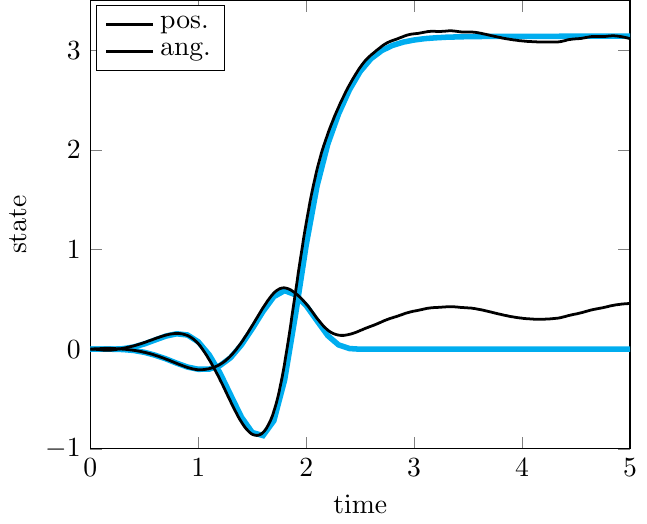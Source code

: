 \documentclass[tikz]{standalone}
\usepackage{pgfplots}
\pgfplotsset{compat=newest}
\pgfplotsset{every axis legend/.append style={%
cells={anchor=west}}
}
\usetikzlibrary{arrows}
\tikzset{>=stealth'}

\begin{document}
\begin{tikzpicture}[]
\begin{axis}[
  legend style = {{at={(0.01,0.99)},anchor=north west}},
  ylabel = {state},
  xmin = {0.0},
  xmax = {5.0},
  axis equal image = {false},
  ymax = {3.5},
  xlabel = {time},
  hide axis = {false},
  ymin = {-1}
]

\addplot+[
  mark = {none},
  color=cyan, line width=2pt
] coordinates {
  (0.0, 0.0)
  (0.1, 1.672e-10)
  (0.2, 1.159e-10)
  (0.3, -0.003)
  (0.4, -0.012)
  (0.5, -0.031)
  (0.6, -0.06)
  (0.7, -0.097)
  (0.8, -0.14)
  (0.9, -0.179)
  (1.0, -0.201)
  (1.1, -0.2)
  (1.2, -0.165)
  (1.3, -0.084)
  (1.4, 0.044)
  (1.5, 0.206)
  (1.6, 0.38)
  (1.7, 0.528)
  (1.8, 0.589)
  (1.9, 0.546)
  (2.0, 0.437)
  (2.1, 0.285)
  (2.2, 0.136)
  (2.3, 0.043)
  (2.4, 0.007)
  (2.5, -6.82e-6)
  (2.6, -6.819e-6)
  (2.7, -6.819e-6)
  (2.8, -6.818e-6)
  (2.9, -6.818e-6)
  (3.0, -6.817e-6)
  (3.1, -6.817e-6)
  (3.2, -6.817e-6)
  (3.3, -6.816e-6)
  (3.4, -6.816e-6)
  (3.5, -6.816e-6)
  (3.6, -6.815e-6)
  (3.7, -6.815e-6)
  (3.8, -6.814e-6)
  (3.9, -6.814e-6)
  (4.0, -6.813e-6)
  (4.1, -6.812e-6)
  (4.2, -6.811e-6)
  (4.3, -6.81e-6)
  (4.4, -6.809e-6)
  (4.5, -6.808e-6)
  (4.6, -6.807e-6)
  (4.7, -6.806e-6)
  (4.8, -6.805e-6)
  (4.9, -3.402e-6)
  (5.0, 0.0)
};

\addplot+[
  mark = {none},
  color=cyan, line width=2pt
] coordinates {
  (0.0, 0.0)
  (0.1, -3.188e-10)
  (0.2, -1.614e-10)
  (0.3, 0.005)
  (0.4, 0.022)
  (0.5, 0.053)
  (0.6, 0.093)
  (0.7, 0.132)
  (0.8, 0.155)
  (0.9, 0.143)
  (1.0, 0.074)
  (1.1, -0.055)
  (1.2, -0.236)
  (1.3, -0.46)
  (1.4, -0.682)
  (1.5, -0.836)
  (1.6, -0.867)
  (1.7, -0.718)
  (1.8, -0.308)
  (1.9, 0.342)
  (2.0, 1.048)
  (2.1, 1.638)
  (2.2, 2.06)
  (2.3, 2.363)
  (2.4, 2.603)
  (2.5, 2.788)
  (2.6, 2.916)
  (2.7, 2.998)
  (2.8, 3.05)
  (2.9, 3.083)
  (3.0, 3.104)
  (3.1, 3.118)
  (3.2, 3.126)
  (3.3, 3.132)
  (3.4, 3.135)
  (3.5, 3.138)
  (3.6, 3.139)
  (3.7, 3.14)
  (3.8, 3.141)
  (3.9, 3.141)
  (4.0, 3.141)
  (4.1, 3.141)
  (4.2, 3.141)
  (4.3, 3.141)
  (4.4, 3.142)
  (4.5, 3.142)
  (4.6, 3.142)
  (4.7, 3.142)
  (4.8, 3.142)
  (4.9, 3.142)
  (5.0, 3.142)
};

\addplot+[
  mark = {none},
  color=black, line width=1pt
] coordinates {
  (0.0, 0.003)
  (0.01, 0.003)
  (0.02, 0.003)
  (0.029, 0.003)
  (0.039, 0.004)
  (0.049, 0.004)
  (0.059, 0.004)
  (0.069, 0.005)
  (0.079, 0.005)
  (0.088, 0.006)
  (0.098, 0.006)
  (0.108, 0.007)
  (0.118, 0.008)
  (0.128, 0.009)
  (0.138, 0.009)
  (0.147, 0.009)
  (0.157, 0.009)
  (0.167, 0.009)
  (0.177, 0.009)
  (0.187, 0.009)
  (0.196, 0.008)
  (0.206, 0.008)
  (0.216, 0.007)
  (0.226, 0.007)
  (0.236, 0.006)
  (0.246, 0.005)
  (0.255, 0.005)
  (0.265, 0.004)
  (0.275, 0.003)
  (0.285, 0.002)
  (0.295, 0.001)
  (0.305, 0.001)
  (0.314, -0.0)
  (0.324, -0.001)
  (0.334, -0.002)
  (0.344, -0.003)
  (0.354, -0.005)
  (0.363, -0.006)
  (0.373, -0.007)
  (0.383, -0.008)
  (0.393, -0.01)
  (0.403, -0.011)
  (0.413, -0.013)
  (0.422, -0.014)
  (0.432, -0.016)
  (0.442, -0.018)
  (0.452, -0.02)
  (0.462, -0.022)
  (0.472, -0.024)
  (0.481, -0.026)
  (0.491, -0.029)
  (0.501, -0.031)
  (0.511, -0.033)
  (0.521, -0.036)
  (0.53, -0.039)
  (0.54, -0.041)
  (0.55, -0.044)
  (0.56, -0.047)
  (0.57, -0.05)
  (0.58, -0.053)
  (0.589, -0.057)
  (0.599, -0.06)
  (0.609, -0.064)
  (0.619, -0.067)
  (0.629, -0.071)
  (0.639, -0.074)
  (0.648, -0.078)
  (0.658, -0.082)
  (0.668, -0.086)
  (0.678, -0.089)
  (0.688, -0.094)
  (0.697, -0.098)
  (0.707, -0.102)
  (0.717, -0.106)
  (0.727, -0.11)
  (0.737, -0.114)
  (0.747, -0.119)
  (0.756, -0.123)
  (0.766, -0.127)
  (0.776, -0.132)
  (0.786, -0.136)
  (0.796, -0.14)
  (0.806, -0.145)
  (0.815, -0.149)
  (0.825, -0.153)
  (0.835, -0.157)
  (0.845, -0.161)
  (0.855, -0.165)
  (0.864, -0.169)
  (0.874, -0.173)
  (0.884, -0.177)
  (0.894, -0.181)
  (0.904, -0.184)
  (0.914, -0.187)
  (0.923, -0.19)
  (0.933, -0.193)
  (0.943, -0.196)
  (0.953, -0.198)
  (0.963, -0.2)
  (0.972, -0.202)
  (0.982, -0.204)
  (0.992, -0.205)
  (1.002, -0.206)
  (1.012, -0.206)
  (1.022, -0.206)
  (1.031, -0.206)
  (1.041, -0.205)
  (1.051, -0.204)
  (1.061, -0.203)
  (1.071, -0.201)
  (1.081, -0.199)
  (1.09, -0.198)
  (1.1, -0.195)
  (1.11, -0.193)
  (1.12, -0.19)
  (1.13, -0.187)
  (1.139, -0.183)
  (1.149, -0.179)
  (1.159, -0.175)
  (1.169, -0.17)
  (1.179, -0.165)
  (1.189, -0.16)
  (1.198, -0.154)
  (1.208, -0.148)
  (1.218, -0.141)
  (1.228, -0.134)
  (1.238, -0.126)
  (1.248, -0.118)
  (1.257, -0.109)
  (1.267, -0.1)
  (1.277, -0.09)
  (1.287, -0.08)
  (1.297, -0.069)
  (1.306, -0.058)
  (1.316, -0.047)
  (1.326, -0.035)
  (1.336, -0.022)
  (1.346, -0.009)
  (1.356, 0.004)
  (1.365, 0.018)
  (1.375, 0.032)
  (1.385, 0.047)
  (1.395, 0.061)
  (1.405, 0.077)
  (1.415, 0.092)
  (1.424, 0.108)
  (1.434, 0.124)
  (1.444, 0.14)
  (1.454, 0.157)
  (1.464, 0.174)
  (1.473, 0.191)
  (1.483, 0.208)
  (1.493, 0.226)
  (1.503, 0.243)
  (1.513, 0.261)
  (1.523, 0.278)
  (1.532, 0.296)
  (1.542, 0.313)
  (1.552, 0.331)
  (1.562, 0.349)
  (1.572, 0.367)
  (1.582, 0.385)
  (1.591, 0.402)
  (1.601, 0.419)
  (1.611, 0.435)
  (1.621, 0.451)
  (1.631, 0.467)
  (1.64, 0.483)
  (1.65, 0.497)
  (1.66, 0.512)
  (1.67, 0.526)
  (1.68, 0.54)
  (1.69, 0.552)
  (1.699, 0.564)
  (1.709, 0.574)
  (1.719, 0.583)
  (1.729, 0.591)
  (1.739, 0.598)
  (1.749, 0.604)
  (1.758, 0.609)
  (1.768, 0.612)
  (1.778, 0.615)
  (1.788, 0.616)
  (1.798, 0.616)
  (1.807, 0.615)
  (1.817, 0.612)
  (1.827, 0.609)
  (1.837, 0.605)
  (1.847, 0.6)
  (1.857, 0.595)
  (1.866, 0.588)
  (1.876, 0.581)
  (1.886, 0.574)
  (1.896, 0.566)
  (1.906, 0.557)
  (1.916, 0.548)
  (1.925, 0.539)
  (1.935, 0.529)
  (1.945, 0.519)
  (1.955, 0.508)
  (1.965, 0.497)
  (1.974, 0.486)
  (1.984, 0.474)
  (1.994, 0.462)
  (2.004, 0.449)
  (2.014, 0.436)
  (2.024, 0.423)
  (2.033, 0.409)
  (2.043, 0.395)
  (2.053, 0.38)
  (2.063, 0.365)
  (2.073, 0.35)
  (2.083, 0.335)
  (2.092, 0.321)
  (2.102, 0.307)
  (2.112, 0.294)
  (2.122, 0.281)
  (2.132, 0.268)
  (2.141, 0.256)
  (2.151, 0.243)
  (2.161, 0.231)
  (2.171, 0.22)
  (2.181, 0.21)
  (2.191, 0.2)
  (2.2, 0.191)
  (2.21, 0.183)
  (2.22, 0.176)
  (2.23, 0.169)
  (2.24, 0.163)
  (2.25, 0.158)
  (2.259, 0.154)
  (2.269, 0.15)
  (2.279, 0.147)
  (2.289, 0.144)
  (2.299, 0.142)
  (2.308, 0.14)
  (2.318, 0.139)
  (2.328, 0.139)
  (2.338, 0.139)
  (2.348, 0.139)
  (2.358, 0.141)
  (2.367, 0.142)
  (2.377, 0.144)
  (2.387, 0.146)
  (2.397, 0.149)
  (2.407, 0.151)
  (2.417, 0.154)
  (2.426, 0.157)
  (2.436, 0.161)
  (2.446, 0.164)
  (2.456, 0.168)
  (2.466, 0.172)
  (2.475, 0.176)
  (2.485, 0.181)
  (2.495, 0.185)
  (2.505, 0.19)
  (2.515, 0.194)
  (2.525, 0.199)
  (2.534, 0.203)
  (2.544, 0.208)
  (2.554, 0.212)
  (2.564, 0.216)
  (2.574, 0.22)
  (2.583, 0.224)
  (2.593, 0.228)
  (2.603, 0.232)
  (2.613, 0.236)
  (2.623, 0.24)
  (2.633, 0.244)
  (2.642, 0.248)
  (2.652, 0.253)
  (2.662, 0.257)
  (2.672, 0.262)
  (2.682, 0.267)
  (2.692, 0.271)
  (2.701, 0.276)
  (2.711, 0.281)
  (2.721, 0.286)
  (2.731, 0.29)
  (2.741, 0.294)
  (2.75, 0.298)
  (2.76, 0.302)
  (2.77, 0.306)
  (2.78, 0.31)
  (2.79, 0.313)
  (2.8, 0.316)
  (2.809, 0.32)
  (2.819, 0.323)
  (2.829, 0.326)
  (2.839, 0.33)
  (2.849, 0.333)
  (2.859, 0.337)
  (2.868, 0.341)
  (2.878, 0.344)
  (2.888, 0.348)
  (2.898, 0.352)
  (2.908, 0.356)
  (2.917, 0.36)
  (2.927, 0.363)
  (2.937, 0.366)
  (2.947, 0.369)
  (2.957, 0.372)
  (2.967, 0.375)
  (2.976, 0.377)
  (2.986, 0.38)
  (2.996, 0.382)
  (3.006, 0.384)
  (3.016, 0.386)
  (3.026, 0.388)
  (3.035, 0.39)
  (3.045, 0.392)
  (3.055, 0.395)
  (3.065, 0.397)
  (3.075, 0.399)
  (3.084, 0.402)
  (3.094, 0.404)
  (3.104, 0.406)
  (3.114, 0.409)
  (3.124, 0.411)
  (3.134, 0.412)
  (3.143, 0.414)
  (3.153, 0.415)
  (3.163, 0.416)
  (3.173, 0.417)
  (3.183, 0.418)
  (3.193, 0.419)
  (3.202, 0.419)
  (3.212, 0.419)
  (3.222, 0.42)
  (3.232, 0.421)
  (3.242, 0.421)
  (3.251, 0.422)
  (3.261, 0.423)
  (3.271, 0.424)
  (3.281, 0.424)
  (3.291, 0.425)
  (3.301, 0.426)
  (3.31, 0.427)
  (3.32, 0.427)
  (3.33, 0.427)
  (3.34, 0.427)
  (3.35, 0.427)
  (3.36, 0.427)
  (3.369, 0.426)
  (3.379, 0.425)
  (3.389, 0.425)
  (3.399, 0.424)
  (3.409, 0.422)
  (3.418, 0.421)
  (3.428, 0.42)
  (3.438, 0.419)
  (3.448, 0.419)
  (3.458, 0.418)
  (3.468, 0.417)
  (3.477, 0.417)
  (3.487, 0.416)
  (3.497, 0.415)
  (3.507, 0.415)
  (3.517, 0.414)
  (3.527, 0.413)
  (3.536, 0.412)
  (3.546, 0.41)
  (3.556, 0.409)
  (3.566, 0.407)
  (3.576, 0.405)
  (3.585, 0.403)
  (3.595, 0.401)
  (3.605, 0.399)
  (3.615, 0.397)
  (3.625, 0.395)
  (3.635, 0.393)
  (3.644, 0.39)
  (3.654, 0.388)
  (3.664, 0.385)
  (3.674, 0.383)
  (3.684, 0.38)
  (3.694, 0.378)
  (3.703, 0.375)
  (3.713, 0.373)
  (3.723, 0.37)
  (3.733, 0.367)
  (3.743, 0.365)
  (3.752, 0.362)
  (3.762, 0.36)
  (3.772, 0.357)
  (3.782, 0.354)
  (3.792, 0.352)
  (3.802, 0.35)
  (3.811, 0.347)
  (3.821, 0.345)
  (3.831, 0.342)
  (3.841, 0.34)
  (3.851, 0.338)
  (3.861, 0.336)
  (3.87, 0.334)
  (3.88, 0.331)
  (3.89, 0.329)
  (3.9, 0.327)
  (3.91, 0.326)
  (3.919, 0.324)
  (3.929, 0.322)
  (3.939, 0.32)
  (3.949, 0.319)
  (3.959, 0.317)
  (3.969, 0.316)
  (3.978, 0.314)
  (3.988, 0.313)
  (3.998, 0.312)
  (4.008, 0.31)
  (4.018, 0.309)
  (4.028, 0.308)
  (4.037, 0.307)
  (4.047, 0.306)
  (4.057, 0.305)
  (4.067, 0.305)
  (4.077, 0.304)
  (4.086, 0.303)
  (4.096, 0.303)
  (4.106, 0.302)
  (4.116, 0.302)
  (4.126, 0.302)
  (4.136, 0.301)
  (4.145, 0.301)
  (4.155, 0.301)
  (4.165, 0.301)
  (4.175, 0.301)
  (4.185, 0.301)
  (4.194, 0.302)
  (4.204, 0.302)
  (4.214, 0.302)
  (4.224, 0.303)
  (4.234, 0.303)
  (4.244, 0.304)
  (4.253, 0.304)
  (4.263, 0.305)
  (4.273, 0.306)
  (4.283, 0.307)
  (4.293, 0.308)
  (4.303, 0.309)
  (4.312, 0.31)
  (4.322, 0.311)
  (4.332, 0.312)
  (4.342, 0.314)
  (4.352, 0.316)
  (4.361, 0.318)
  (4.371, 0.321)
  (4.381, 0.324)
  (4.391, 0.326)
  (4.401, 0.329)
  (4.411, 0.332)
  (4.42, 0.335)
  (4.43, 0.338)
  (4.44, 0.34)
  (4.45, 0.343)
  (4.46, 0.345)
  (4.47, 0.348)
  (4.479, 0.35)
  (4.489, 0.352)
  (4.499, 0.354)
  (4.509, 0.356)
  (4.519, 0.359)
  (4.528, 0.361)
  (4.538, 0.364)
  (4.548, 0.366)
  (4.558, 0.369)
  (4.568, 0.372)
  (4.578, 0.375)
  (4.587, 0.378)
  (4.597, 0.381)
  (4.607, 0.384)
  (4.617, 0.387)
  (4.627, 0.39)
  (4.637, 0.393)
  (4.646, 0.395)
  (4.656, 0.398)
  (4.666, 0.4)
  (4.676, 0.402)
  (4.686, 0.404)
  (4.695, 0.406)
  (4.705, 0.408)
  (4.715, 0.41)
  (4.725, 0.412)
  (4.735, 0.414)
  (4.745, 0.416)
  (4.754, 0.418)
  (4.764, 0.421)
  (4.774, 0.423)
  (4.784, 0.426)
  (4.794, 0.428)
  (4.804, 0.431)
  (4.813, 0.434)
  (4.823, 0.436)
  (4.833, 0.438)
  (4.843, 0.44)
  (4.853, 0.442)
  (4.862, 0.444)
  (4.872, 0.446)
  (4.882, 0.447)
  (4.892, 0.449)
  (4.902, 0.45)
  (4.912, 0.451)
  (4.921, 0.453)
  (4.931, 0.454)
  (4.941, 0.455)
  (4.951, 0.456)
  (4.961, 0.456)
  (4.971, 0.457)
  (4.98, 0.458)
  (4.99, 0.459)
  (5.0, 0.46)
};

\addplot+[
  mark = {none},
  color=black, line width=1pt
] coordinates {
  (0.0, -0.001)
  (0.01, -0.001)
  (0.02, -0.0)
  (0.029, -0.0)
  (0.039, -0.001)
  (0.049, -0.001)
  (0.059, -0.002)
  (0.069, -0.003)
  (0.079, -0.004)
  (0.088, -0.005)
  (0.098, -0.007)
  (0.108, -0.008)
  (0.118, -0.009)
  (0.128, -0.01)
  (0.138, -0.011)
  (0.147, -0.011)
  (0.157, -0.011)
  (0.167, -0.011)
  (0.177, -0.011)
  (0.187, -0.01)
  (0.196, -0.009)
  (0.206, -0.008)
  (0.216, -0.006)
  (0.226, -0.005)
  (0.236, -0.003)
  (0.246, -0.001)
  (0.255, 0.001)
  (0.265, 0.002)
  (0.275, 0.004)
  (0.285, 0.006)
  (0.295, 0.008)
  (0.305, 0.01)
  (0.314, 0.012)
  (0.324, 0.014)
  (0.334, 0.016)
  (0.344, 0.019)
  (0.354, 0.021)
  (0.363, 0.024)
  (0.373, 0.026)
  (0.383, 0.029)
  (0.393, 0.031)
  (0.403, 0.034)
  (0.413, 0.037)
  (0.422, 0.04)
  (0.432, 0.043)
  (0.442, 0.047)
  (0.452, 0.05)
  (0.462, 0.053)
  (0.472, 0.057)
  (0.481, 0.06)
  (0.491, 0.064)
  (0.501, 0.068)
  (0.511, 0.071)
  (0.521, 0.075)
  (0.53, 0.079)
  (0.54, 0.083)
  (0.55, 0.087)
  (0.56, 0.09)
  (0.57, 0.094)
  (0.58, 0.098)
  (0.589, 0.102)
  (0.599, 0.106)
  (0.609, 0.11)
  (0.619, 0.114)
  (0.629, 0.117)
  (0.639, 0.121)
  (0.648, 0.125)
  (0.658, 0.128)
  (0.668, 0.131)
  (0.678, 0.135)
  (0.688, 0.138)
  (0.697, 0.141)
  (0.707, 0.144)
  (0.717, 0.146)
  (0.727, 0.149)
  (0.737, 0.151)
  (0.747, 0.153)
  (0.756, 0.154)
  (0.766, 0.156)
  (0.776, 0.157)
  (0.786, 0.158)
  (0.796, 0.158)
  (0.806, 0.159)
  (0.815, 0.158)
  (0.825, 0.158)
  (0.835, 0.156)
  (0.845, 0.155)
  (0.855, 0.153)
  (0.864, 0.15)
  (0.874, 0.147)
  (0.884, 0.144)
  (0.894, 0.14)
  (0.904, 0.136)
  (0.914, 0.13)
  (0.923, 0.125)
  (0.933, 0.118)
  (0.943, 0.111)
  (0.953, 0.103)
  (0.963, 0.094)
  (0.972, 0.085)
  (0.982, 0.075)
  (0.992, 0.065)
  (1.002, 0.053)
  (1.012, 0.04)
  (1.022, 0.027)
  (1.031, 0.012)
  (1.041, -0.003)
  (1.051, -0.019)
  (1.061, -0.035)
  (1.071, -0.052)
  (1.081, -0.068)
  (1.09, -0.086)
  (1.1, -0.103)
  (1.11, -0.121)
  (1.12, -0.14)
  (1.13, -0.159)
  (1.139, -0.178)
  (1.149, -0.198)
  (1.159, -0.217)
  (1.169, -0.238)
  (1.179, -0.258)
  (1.189, -0.278)
  (1.198, -0.299)
  (1.208, -0.321)
  (1.218, -0.342)
  (1.228, -0.364)
  (1.238, -0.386)
  (1.248, -0.409)
  (1.257, -0.431)
  (1.267, -0.453)
  (1.277, -0.476)
  (1.287, -0.498)
  (1.297, -0.52)
  (1.306, -0.542)
  (1.316, -0.564)
  (1.326, -0.585)
  (1.336, -0.607)
  (1.346, -0.627)
  (1.356, -0.648)
  (1.365, -0.668)
  (1.375, -0.687)
  (1.385, -0.706)
  (1.395, -0.723)
  (1.405, -0.74)
  (1.415, -0.756)
  (1.424, -0.771)
  (1.434, -0.786)
  (1.444, -0.799)
  (1.454, -0.811)
  (1.464, -0.822)
  (1.473, -0.832)
  (1.483, -0.841)
  (1.493, -0.849)
  (1.503, -0.855)
  (1.513, -0.859)
  (1.523, -0.862)
  (1.532, -0.864)
  (1.542, -0.865)
  (1.552, -0.864)
  (1.562, -0.861)
  (1.572, -0.857)
  (1.582, -0.852)
  (1.591, -0.844)
  (1.601, -0.834)
  (1.611, -0.823)
  (1.621, -0.809)
  (1.631, -0.794)
  (1.64, -0.776)
  (1.65, -0.757)
  (1.66, -0.735)
  (1.67, -0.712)
  (1.68, -0.686)
  (1.69, -0.658)
  (1.699, -0.626)
  (1.709, -0.592)
  (1.719, -0.555)
  (1.729, -0.515)
  (1.739, -0.472)
  (1.749, -0.426)
  (1.758, -0.377)
  (1.768, -0.326)
  (1.778, -0.272)
  (1.788, -0.214)
  (1.798, -0.154)
  (1.807, -0.091)
  (1.817, -0.026)
  (1.827, 0.04)
  (1.837, 0.109)
  (1.847, 0.179)
  (1.857, 0.25)
  (1.866, 0.322)
  (1.876, 0.395)
  (1.886, 0.467)
  (1.896, 0.54)
  (1.906, 0.613)
  (1.916, 0.686)
  (1.925, 0.758)
  (1.935, 0.829)
  (1.945, 0.899)
  (1.955, 0.968)
  (1.965, 1.036)
  (1.974, 1.103)
  (1.984, 1.168)
  (1.994, 1.231)
  (2.004, 1.293)
  (2.014, 1.354)
  (2.024, 1.412)
  (2.033, 1.469)
  (2.043, 1.524)
  (2.053, 1.577)
  (2.063, 1.628)
  (2.073, 1.677)
  (2.083, 1.724)
  (2.092, 1.769)
  (2.102, 1.813)
  (2.112, 1.855)
  (2.122, 1.895)
  (2.132, 1.934)
  (2.141, 1.971)
  (2.151, 2.006)
  (2.161, 2.04)
  (2.171, 2.072)
  (2.181, 2.104)
  (2.191, 2.134)
  (2.2, 2.164)
  (2.21, 2.193)
  (2.22, 2.222)
  (2.23, 2.25)
  (2.24, 2.277)
  (2.25, 2.303)
  (2.259, 2.33)
  (2.269, 2.355)
  (2.279, 2.38)
  (2.289, 2.404)
  (2.299, 2.428)
  (2.308, 2.452)
  (2.318, 2.475)
  (2.328, 2.497)
  (2.338, 2.52)
  (2.348, 2.542)
  (2.358, 2.564)
  (2.367, 2.586)
  (2.377, 2.606)
  (2.387, 2.627)
  (2.397, 2.647)
  (2.407, 2.666)
  (2.417, 2.685)
  (2.426, 2.703)
  (2.436, 2.721)
  (2.446, 2.739)
  (2.456, 2.757)
  (2.466, 2.774)
  (2.475, 2.79)
  (2.485, 2.807)
  (2.495, 2.823)
  (2.505, 2.838)
  (2.515, 2.853)
  (2.525, 2.867)
  (2.534, 2.88)
  (2.544, 2.893)
  (2.554, 2.905)
  (2.564, 2.916)
  (2.574, 2.927)
  (2.583, 2.937)
  (2.593, 2.946)
  (2.603, 2.956)
  (2.613, 2.965)
  (2.623, 2.973)
  (2.633, 2.982)
  (2.642, 2.991)
  (2.652, 3.0)
  (2.662, 3.008)
  (2.672, 3.017)
  (2.682, 3.025)
  (2.692, 3.034)
  (2.701, 3.042)
  (2.711, 3.05)
  (2.721, 3.057)
  (2.731, 3.064)
  (2.741, 3.07)
  (2.75, 3.076)
  (2.76, 3.081)
  (2.77, 3.086)
  (2.78, 3.091)
  (2.79, 3.095)
  (2.8, 3.099)
  (2.809, 3.102)
  (2.819, 3.106)
  (2.829, 3.11)
  (2.839, 3.113)
  (2.849, 3.118)
  (2.859, 3.122)
  (2.868, 3.126)
  (2.878, 3.13)
  (2.888, 3.134)
  (2.898, 3.138)
  (2.908, 3.143)
  (2.917, 3.147)
  (2.927, 3.15)
  (2.937, 3.154)
  (2.947, 3.156)
  (2.957, 3.159)
  (2.967, 3.161)
  (2.976, 3.163)
  (2.986, 3.164)
  (2.996, 3.166)
  (3.006, 3.167)
  (3.016, 3.168)
  (3.026, 3.169)
  (3.035, 3.17)
  (3.045, 3.172)
  (3.055, 3.174)
  (3.065, 3.176)
  (3.075, 3.178)
  (3.084, 3.18)
  (3.094, 3.182)
  (3.104, 3.184)
  (3.114, 3.186)
  (3.124, 3.188)
  (3.134, 3.189)
  (3.143, 3.19)
  (3.153, 3.191)
  (3.163, 3.191)
  (3.173, 3.191)
  (3.183, 3.191)
  (3.193, 3.191)
  (3.202, 3.19)
  (3.212, 3.19)
  (3.222, 3.189)
  (3.232, 3.189)
  (3.242, 3.19)
  (3.251, 3.19)
  (3.261, 3.191)
  (3.271, 3.191)
  (3.281, 3.192)
  (3.291, 3.193)
  (3.301, 3.194)
  (3.31, 3.195)
  (3.32, 3.196)
  (3.33, 3.196)
  (3.34, 3.196)
  (3.35, 3.196)
  (3.36, 3.195)
  (3.369, 3.194)
  (3.379, 3.193)
  (3.389, 3.192)
  (3.399, 3.19)
  (3.409, 3.189)
  (3.418, 3.187)
  (3.428, 3.186)
  (3.438, 3.185)
  (3.448, 3.185)
  (3.458, 3.184)
  (3.468, 3.184)
  (3.477, 3.184)
  (3.487, 3.184)
  (3.497, 3.185)
  (3.507, 3.185)
  (3.517, 3.185)
  (3.527, 3.185)
  (3.536, 3.184)
  (3.546, 3.183)
  (3.556, 3.182)
  (3.566, 3.181)
  (3.576, 3.179)
  (3.585, 3.178)
  (3.595, 3.176)
  (3.605, 3.174)
  (3.615, 3.172)
  (3.625, 3.17)
  (3.635, 3.167)
  (3.644, 3.165)
  (3.654, 3.163)
  (3.664, 3.161)
  (3.674, 3.158)
  (3.684, 3.156)
  (3.694, 3.153)
  (3.703, 3.151)
  (3.713, 3.148)
  (3.723, 3.146)
  (3.733, 3.144)
  (3.743, 3.141)
  (3.752, 3.139)
  (3.762, 3.137)
  (3.772, 3.134)
  (3.782, 3.132)
  (3.792, 3.13)
  (3.802, 3.128)
  (3.811, 3.125)
  (3.821, 3.123)
  (3.831, 3.121)
  (3.841, 3.119)
  (3.851, 3.117)
  (3.861, 3.115)
  (3.87, 3.114)
  (3.88, 3.112)
  (3.89, 3.11)
  (3.9, 3.109)
  (3.91, 3.107)
  (3.919, 3.105)
  (3.929, 3.104)
  (3.939, 3.103)
  (3.949, 3.101)
  (3.959, 3.1)
  (3.969, 3.098)
  (3.978, 3.097)
  (3.988, 3.096)
  (3.998, 3.095)
  (4.008, 3.094)
  (4.018, 3.093)
  (4.028, 3.092)
  (4.037, 3.091)
  (4.047, 3.09)
  (4.057, 3.09)
  (4.067, 3.089)
  (4.077, 3.088)
  (4.086, 3.088)
  (4.096, 3.087)
  (4.106, 3.087)
  (4.116, 3.086)
  (4.126, 3.086)
  (4.136, 3.085)
  (4.145, 3.085)
  (4.155, 3.084)
  (4.165, 3.084)
  (4.175, 3.084)
  (4.185, 3.084)
  (4.194, 3.084)
  (4.204, 3.083)
  (4.214, 3.083)
  (4.224, 3.083)
  (4.234, 3.083)
  (4.244, 3.083)
  (4.253, 3.083)
  (4.263, 3.083)
  (4.273, 3.083)
  (4.283, 3.083)
  (4.293, 3.083)
  (4.303, 3.083)
  (4.312, 3.083)
  (4.322, 3.083)
  (4.332, 3.084)
  (4.342, 3.086)
  (4.352, 3.087)
  (4.361, 3.089)
  (4.371, 3.091)
  (4.381, 3.094)
  (4.391, 3.096)
  (4.401, 3.099)
  (4.411, 3.102)
  (4.42, 3.105)
  (4.43, 3.107)
  (4.44, 3.109)
  (4.45, 3.11)
  (4.46, 3.112)
  (4.47, 3.113)
  (4.479, 3.114)
  (4.489, 3.115)
  (4.499, 3.116)
  (4.509, 3.116)
  (4.519, 3.117)
  (4.528, 3.118)
  (4.538, 3.119)
  (4.548, 3.12)
  (4.558, 3.122)
  (4.568, 3.124)
  (4.578, 3.126)
  (4.587, 3.128)
  (4.597, 3.13)
  (4.607, 3.132)
  (4.617, 3.134)
  (4.627, 3.136)
  (4.637, 3.137)
  (4.646, 3.139)
  (4.656, 3.139)
  (4.666, 3.14)
  (4.676, 3.14)
  (4.686, 3.14)
  (4.695, 3.139)
  (4.705, 3.139)
  (4.715, 3.138)
  (4.725, 3.138)
  (4.735, 3.138)
  (4.745, 3.138)
  (4.754, 3.139)
  (4.764, 3.139)
  (4.774, 3.14)
  (4.784, 3.141)
  (4.794, 3.142)
  (4.804, 3.144)
  (4.813, 3.145)
  (4.823, 3.145)
  (4.833, 3.146)
  (4.843, 3.146)
  (4.853, 3.146)
  (4.862, 3.145)
  (4.872, 3.144)
  (4.882, 3.143)
  (4.892, 3.142)
  (4.902, 3.14)
  (4.912, 3.139)
  (4.921, 3.137)
  (4.931, 3.135)
  (4.941, 3.133)
  (4.951, 3.131)
  (4.961, 3.128)
  (4.971, 3.126)
  (4.98, 3.123)
  (4.99, 3.121)
  (5.0, 3.118)
};

\legend{, , {}{pos.}, {}{ang.}}
\end{axis}
\end{tikzpicture}

\end{document}

